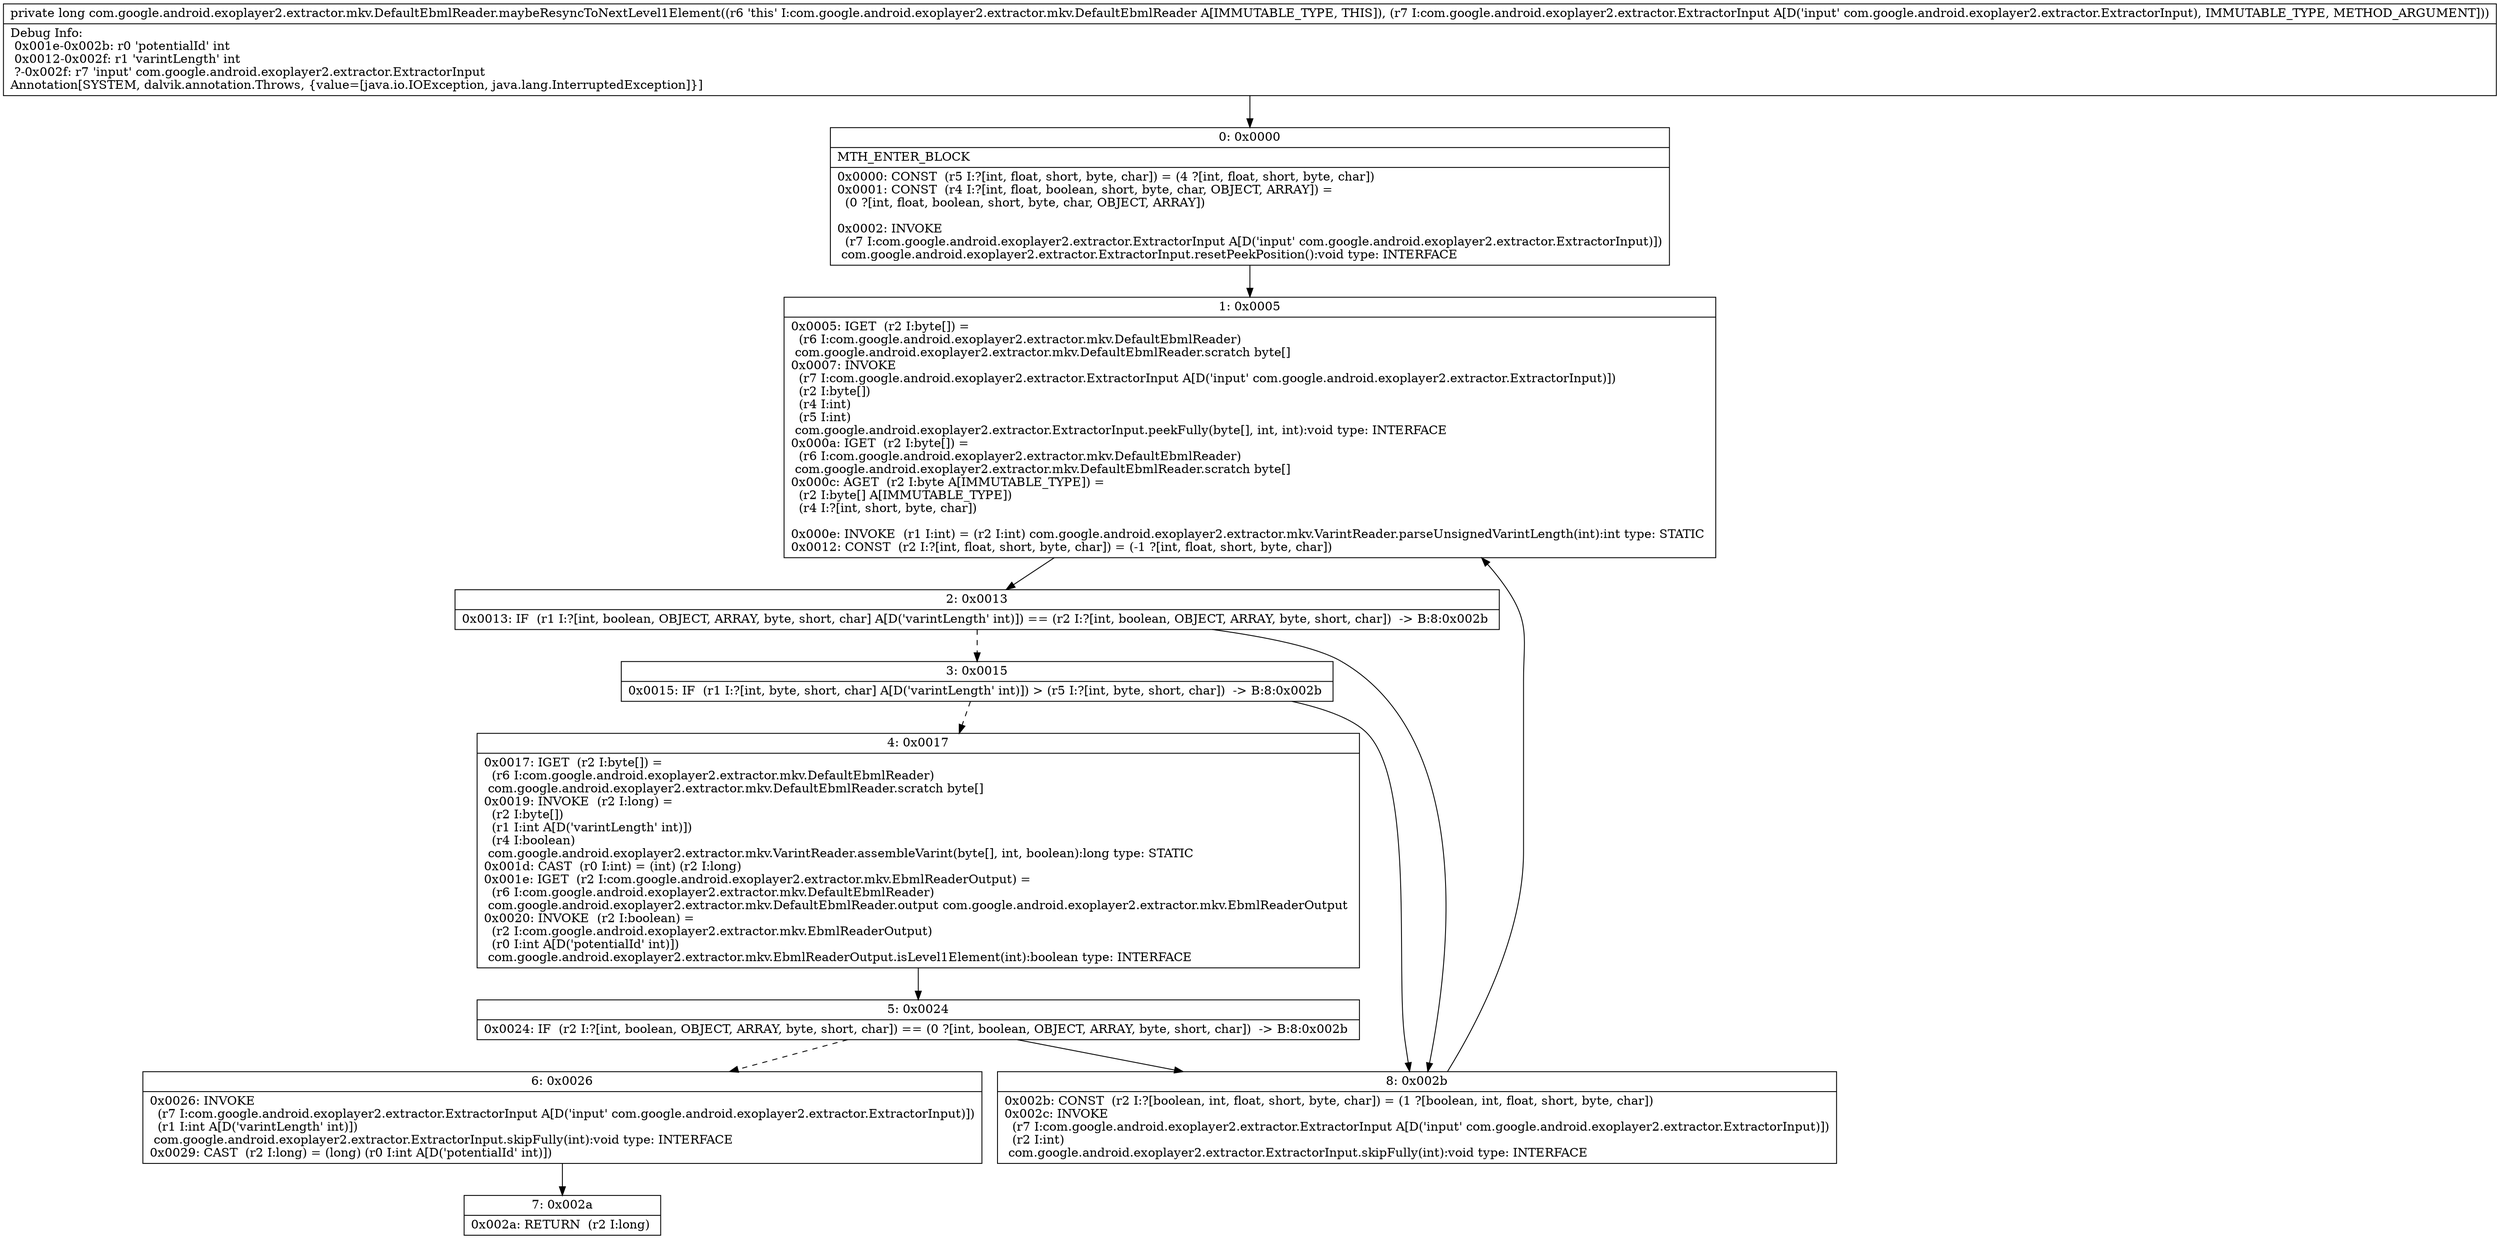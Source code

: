 digraph "CFG forcom.google.android.exoplayer2.extractor.mkv.DefaultEbmlReader.maybeResyncToNextLevel1Element(Lcom\/google\/android\/exoplayer2\/extractor\/ExtractorInput;)J" {
Node_0 [shape=record,label="{0\:\ 0x0000|MTH_ENTER_BLOCK\l|0x0000: CONST  (r5 I:?[int, float, short, byte, char]) = (4 ?[int, float, short, byte, char]) \l0x0001: CONST  (r4 I:?[int, float, boolean, short, byte, char, OBJECT, ARRAY]) = \l  (0 ?[int, float, boolean, short, byte, char, OBJECT, ARRAY])\l \l0x0002: INVOKE  \l  (r7 I:com.google.android.exoplayer2.extractor.ExtractorInput A[D('input' com.google.android.exoplayer2.extractor.ExtractorInput)])\l com.google.android.exoplayer2.extractor.ExtractorInput.resetPeekPosition():void type: INTERFACE \l}"];
Node_1 [shape=record,label="{1\:\ 0x0005|0x0005: IGET  (r2 I:byte[]) = \l  (r6 I:com.google.android.exoplayer2.extractor.mkv.DefaultEbmlReader)\l com.google.android.exoplayer2.extractor.mkv.DefaultEbmlReader.scratch byte[] \l0x0007: INVOKE  \l  (r7 I:com.google.android.exoplayer2.extractor.ExtractorInput A[D('input' com.google.android.exoplayer2.extractor.ExtractorInput)])\l  (r2 I:byte[])\l  (r4 I:int)\l  (r5 I:int)\l com.google.android.exoplayer2.extractor.ExtractorInput.peekFully(byte[], int, int):void type: INTERFACE \l0x000a: IGET  (r2 I:byte[]) = \l  (r6 I:com.google.android.exoplayer2.extractor.mkv.DefaultEbmlReader)\l com.google.android.exoplayer2.extractor.mkv.DefaultEbmlReader.scratch byte[] \l0x000c: AGET  (r2 I:byte A[IMMUTABLE_TYPE]) = \l  (r2 I:byte[] A[IMMUTABLE_TYPE])\l  (r4 I:?[int, short, byte, char])\l \l0x000e: INVOKE  (r1 I:int) = (r2 I:int) com.google.android.exoplayer2.extractor.mkv.VarintReader.parseUnsignedVarintLength(int):int type: STATIC \l0x0012: CONST  (r2 I:?[int, float, short, byte, char]) = (\-1 ?[int, float, short, byte, char]) \l}"];
Node_2 [shape=record,label="{2\:\ 0x0013|0x0013: IF  (r1 I:?[int, boolean, OBJECT, ARRAY, byte, short, char] A[D('varintLength' int)]) == (r2 I:?[int, boolean, OBJECT, ARRAY, byte, short, char])  \-\> B:8:0x002b \l}"];
Node_3 [shape=record,label="{3\:\ 0x0015|0x0015: IF  (r1 I:?[int, byte, short, char] A[D('varintLength' int)]) \> (r5 I:?[int, byte, short, char])  \-\> B:8:0x002b \l}"];
Node_4 [shape=record,label="{4\:\ 0x0017|0x0017: IGET  (r2 I:byte[]) = \l  (r6 I:com.google.android.exoplayer2.extractor.mkv.DefaultEbmlReader)\l com.google.android.exoplayer2.extractor.mkv.DefaultEbmlReader.scratch byte[] \l0x0019: INVOKE  (r2 I:long) = \l  (r2 I:byte[])\l  (r1 I:int A[D('varintLength' int)])\l  (r4 I:boolean)\l com.google.android.exoplayer2.extractor.mkv.VarintReader.assembleVarint(byte[], int, boolean):long type: STATIC \l0x001d: CAST  (r0 I:int) = (int) (r2 I:long) \l0x001e: IGET  (r2 I:com.google.android.exoplayer2.extractor.mkv.EbmlReaderOutput) = \l  (r6 I:com.google.android.exoplayer2.extractor.mkv.DefaultEbmlReader)\l com.google.android.exoplayer2.extractor.mkv.DefaultEbmlReader.output com.google.android.exoplayer2.extractor.mkv.EbmlReaderOutput \l0x0020: INVOKE  (r2 I:boolean) = \l  (r2 I:com.google.android.exoplayer2.extractor.mkv.EbmlReaderOutput)\l  (r0 I:int A[D('potentialId' int)])\l com.google.android.exoplayer2.extractor.mkv.EbmlReaderOutput.isLevel1Element(int):boolean type: INTERFACE \l}"];
Node_5 [shape=record,label="{5\:\ 0x0024|0x0024: IF  (r2 I:?[int, boolean, OBJECT, ARRAY, byte, short, char]) == (0 ?[int, boolean, OBJECT, ARRAY, byte, short, char])  \-\> B:8:0x002b \l}"];
Node_6 [shape=record,label="{6\:\ 0x0026|0x0026: INVOKE  \l  (r7 I:com.google.android.exoplayer2.extractor.ExtractorInput A[D('input' com.google.android.exoplayer2.extractor.ExtractorInput)])\l  (r1 I:int A[D('varintLength' int)])\l com.google.android.exoplayer2.extractor.ExtractorInput.skipFully(int):void type: INTERFACE \l0x0029: CAST  (r2 I:long) = (long) (r0 I:int A[D('potentialId' int)]) \l}"];
Node_7 [shape=record,label="{7\:\ 0x002a|0x002a: RETURN  (r2 I:long) \l}"];
Node_8 [shape=record,label="{8\:\ 0x002b|0x002b: CONST  (r2 I:?[boolean, int, float, short, byte, char]) = (1 ?[boolean, int, float, short, byte, char]) \l0x002c: INVOKE  \l  (r7 I:com.google.android.exoplayer2.extractor.ExtractorInput A[D('input' com.google.android.exoplayer2.extractor.ExtractorInput)])\l  (r2 I:int)\l com.google.android.exoplayer2.extractor.ExtractorInput.skipFully(int):void type: INTERFACE \l}"];
MethodNode[shape=record,label="{private long com.google.android.exoplayer2.extractor.mkv.DefaultEbmlReader.maybeResyncToNextLevel1Element((r6 'this' I:com.google.android.exoplayer2.extractor.mkv.DefaultEbmlReader A[IMMUTABLE_TYPE, THIS]), (r7 I:com.google.android.exoplayer2.extractor.ExtractorInput A[D('input' com.google.android.exoplayer2.extractor.ExtractorInput), IMMUTABLE_TYPE, METHOD_ARGUMENT]))  | Debug Info:\l  0x001e\-0x002b: r0 'potentialId' int\l  0x0012\-0x002f: r1 'varintLength' int\l  ?\-0x002f: r7 'input' com.google.android.exoplayer2.extractor.ExtractorInput\lAnnotation[SYSTEM, dalvik.annotation.Throws, \{value=[java.io.IOException, java.lang.InterruptedException]\}]\l}"];
MethodNode -> Node_0;
Node_0 -> Node_1;
Node_1 -> Node_2;
Node_2 -> Node_3[style=dashed];
Node_2 -> Node_8;
Node_3 -> Node_4[style=dashed];
Node_3 -> Node_8;
Node_4 -> Node_5;
Node_5 -> Node_6[style=dashed];
Node_5 -> Node_8;
Node_6 -> Node_7;
Node_8 -> Node_1;
}

